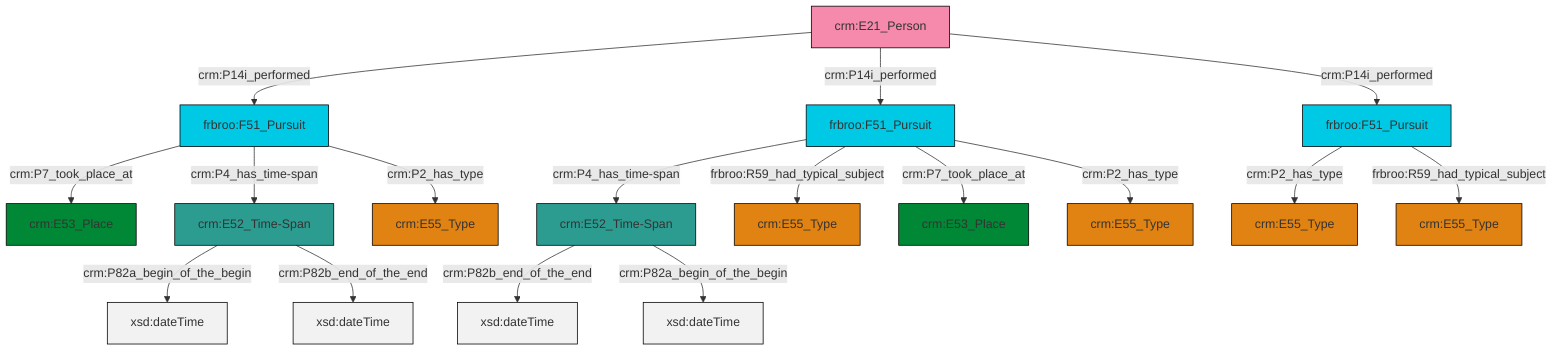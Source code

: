 graph TD
classDef Literal fill:#f2f2f2,stroke:#000000;
classDef CRM_Entity fill:#FFFFFF,stroke:#000000;
classDef Temporal_Entity fill:#00C9E6, stroke:#000000;
classDef Type fill:#E18312, stroke:#000000;
classDef Time-Span fill:#2C9C91, stroke:#000000;
classDef Appellation fill:#FFEB7F, stroke:#000000;
classDef Place fill:#008836, stroke:#000000;
classDef Persistent_Item fill:#B266B2, stroke:#000000;
classDef Conceptual_Object fill:#FFD700, stroke:#000000;
classDef Physical_Thing fill:#D2B48C, stroke:#000000;
classDef Actor fill:#f58aad, stroke:#000000;
classDef PC_Classes fill:#4ce600, stroke:#000000;
classDef Multi fill:#cccccc,stroke:#000000;

2["frbroo:F51_Pursuit"]:::Temporal_Entity -->|crm:P4_has_time-span| 3["crm:E52_Time-Span"]:::Time-Span
4["crm:E52_Time-Span"]:::Time-Span -->|crm:P82a_begin_of_the_begin| 5[xsd:dateTime]:::Literal
6["frbroo:F51_Pursuit"]:::Temporal_Entity -->|crm:P2_has_type| 7["crm:E55_Type"]:::Type
2["frbroo:F51_Pursuit"]:::Temporal_Entity -->|frbroo:R59_had_typical_subject| 8["crm:E55_Type"]:::Type
0["crm:E21_Person"]:::Actor -->|crm:P14i_performed| 15["frbroo:F51_Pursuit"]:::Temporal_Entity
0["crm:E21_Person"]:::Actor -->|crm:P14i_performed| 2["frbroo:F51_Pursuit"]:::Temporal_Entity
15["frbroo:F51_Pursuit"]:::Temporal_Entity -->|crm:P7_took_place_at| 16["crm:E53_Place"]:::Place
2["frbroo:F51_Pursuit"]:::Temporal_Entity -->|crm:P7_took_place_at| 17["crm:E53_Place"]:::Place
3["crm:E52_Time-Span"]:::Time-Span -->|crm:P82b_end_of_the_end| 18[xsd:dateTime]:::Literal
15["frbroo:F51_Pursuit"]:::Temporal_Entity -->|crm:P4_has_time-span| 4["crm:E52_Time-Span"]:::Time-Span
3["crm:E52_Time-Span"]:::Time-Span -->|crm:P82a_begin_of_the_begin| 20[xsd:dateTime]:::Literal
4["crm:E52_Time-Span"]:::Time-Span -->|crm:P82b_end_of_the_end| 22[xsd:dateTime]:::Literal
15["frbroo:F51_Pursuit"]:::Temporal_Entity -->|crm:P2_has_type| 13["crm:E55_Type"]:::Type
2["frbroo:F51_Pursuit"]:::Temporal_Entity -->|crm:P2_has_type| 9["crm:E55_Type"]:::Type
6["frbroo:F51_Pursuit"]:::Temporal_Entity -->|frbroo:R59_had_typical_subject| 26["crm:E55_Type"]:::Type
0["crm:E21_Person"]:::Actor -->|crm:P14i_performed| 6["frbroo:F51_Pursuit"]:::Temporal_Entity